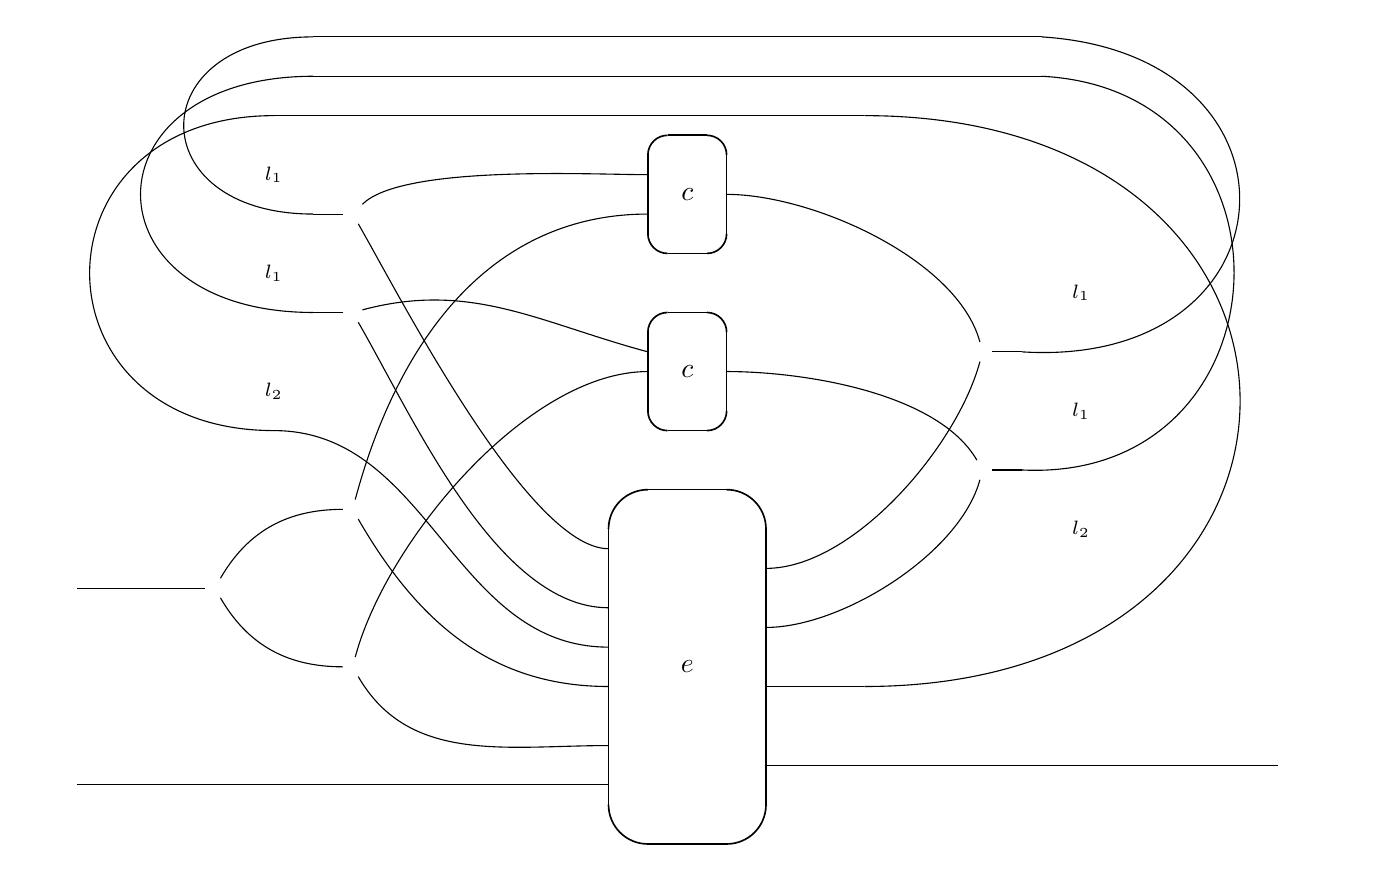 \begin{tikzpicture}
	\begin{pgfonlayer}{nodelayer}
		\node [style=none] (132) at (5, 2.25) {\scriptsize $l_1$};
		\node [style=none] (134) at (2.25, -1.25) {};
		\node [style=none] (147) at (-5.25, 2.5) {\scriptsize $l_2$};
		\node [style=none] (152) at (-5.25, 2) {};
		\node [style=none] (153) at (5, 3.75) {\scriptsize $l_1$};
		\node [style=none] (155) at (4.25, 3) {};
		\node [style=none] (156) at (5, 0.75) {\scriptsize $l_2$};
		\node [style=none] (158) at (4.25, 1.5) {};
		\node [style=none] (159) at (-5.25, 4) {\scriptsize $l_1$};
		\node [style=none] (160) at (-5.25, 5.25) {\scriptsize $l_1$};
		\node [style=none] (162) at (-4.75, 4.75) {};
		\node [style=none] (164) at (-4.75, 3.5) {};
		\node [style=none] (167) at (2.25, 6) {};
		\node [style=none] (168) at (4.5, 6.5) {};
		\node [style=none] (169) at (4.5, 7) {};
		\node [style=none] (170) at (-5.25, 6) {};
		\node [style=none] (171) at (-4.75, 6.5) {};
		\node [style=none] (172) at (-4.75, 7) {};
		\node [style=black] (173) at (-6, 0) {};
		\node [style=none] (174) at (-7.75, 0) {};
		\node [style=none] (175) at (-1, 0.75) {};
		\node [style=none] (176) at (-0.5, 1.25) {};
		\node [style=none] (177) at (-1, -2.75) {};
		\node [style=none] (178) at (1, -2.75) {};
		\node [style=none] (179) at (-0.5, -3.25) {};
		\node [style=none] (180) at (1, 0.75) {};
		\node [style=none] (181) at (0.5, -3.25) {};
		\node [style=none] (182) at (0.5, 1.25) {};
		\node [style=none] (183) at (0, -1) {$e$};
		\node [style=none] (185) at (-1, -2.5) {};
		\node [style=none] (186) at (-0.5, 2.75) {};
		\node [style=black] (187) at (-4.25, -1) {};
		\node [style=none] (188) at (-1, -2) {};
		\node [style=none] (189) at (-1.5, -1.5) {};
		\node [style=none] (192) at (1, -2.25) {};
		\node [style=none] (193) at (1, -1.25) {};
		\node [style=none] (194) at (-0.5, 3.25) {};
		\node [style=none] (195) at (-0.25, 3.5) {};
		\node [style=none] (196) at (-0.5, 2.25) {};
		\node [style=none] (197) at (0.5, 2.25) {};
		\node [style=none] (198) at (-0.25, 2) {};
		\node [style=none] (199) at (0.5, 3.25) {};
		\node [style=none] (200) at (0.25, 2) {};
		\node [style=none] (201) at (0.25, 3.5) {};
		\node [style=none] (202) at (-0.5, 4.75) {};
		\node [style=black] (203) at (-4.25, 1) {};
		\node [style=none] (204) at (-1, -1.25) {};
		\node [style=none] (205) at (-0.5, 5.5) {};
		\node [style=none] (206) at (-0.25, 5.75) {};
		\node [style=none] (207) at (-0.5, 4.5) {};
		\node [style=none] (208) at (0.5, 4.5) {};
		\node [style=none] (209) at (-0.25, 4.25) {};
		\node [style=none] (210) at (0.5, 5.5) {};
		\node [style=none] (211) at (0.25, 4.25) {};
		\node [style=none] (212) at (0.25, 5.75) {};
		\node [style=none] (213) at (0.5, 2.75) {};
		\node [style=none] (214) at (1, -0.5) {};
		\node [style=none] (215) at (0.5, 5) {};
		\node [style=none] (216) at (1, 0.25) {};
		\node [style=none] (217) at (-4.75, 0.5) {};
		\node [style=none] (218) at (-4.75, 0) {};
		\node [style=none] (221) at (7.5, -2.25) {};
		\node [style=none] (222) at (-7.75, -2.5) {};
		\node [style=none] (223) at (0, 2.75) {$c$};
		\node [style=none] (224) at (0, 5) {$c$};
		\node [style=none] (228) at (-1, -0.75) {};
		\node [style=none] (229) at (-0.5, 5.25) {};
		\node [style=none] (230) at (-0.5, 3) {};
		\node [style=black] (233) at (3.75, 3) {};
		\node [style=black] (236) at (3.75, 1.5) {};
		\node [style=black] (240) at (-4.25, 4.75) {};
		\node [style=black] (242) at (-4.25, 3.5) {};
		\node [style=none] (244) at (-1, -0.25) {};
		\node [style=none] (245) at (-1, 0.5) {};
	\end{pgfonlayer}
	\begin{pgfonlayer}{edgelayer}
		\draw [bend right=90, looseness=2.25] (134.center) to (167.center);
		\draw [bend right=90, looseness=1.75] (158.center) to (168.center);
		\draw [bend right=90, looseness=2.25] (155.center) to (169.center);
		\draw (169.center) to (172.center);
		\draw (168.center) to (171.center);
		\draw (167.center) to (170.center);
		\draw [bend right=270, looseness=2.00] (152.center) to (170.center);
		\draw [bend right=270, looseness=2.50] (164.center) to (171.center);
		\draw [bend right=270, looseness=2.50] (162.center) to (172.center);
		\draw (174.center) to (173);
		\draw [semithick, in=0, out=-90] (178.center) to (181.center);
		\draw [semithick, in=-90, out=180] (179.center) to (177.center);
		\draw [semithick, in=180, out=90] (175.center) to (176.center);
		\draw [semithick, in=90, out=0] (182.center) to (180.center);
		\draw [semithick] (176.center) to (182.center);
		\draw [semithick] (180.center) to (178.center);
		\draw [semithick] (181.center) to (179.center);
		\draw [semithick] (177.center) to (175.center);
		\draw [in=180, out=-60] (187) to (188.center);
		\draw [in=180, out=75, looseness=0.75] (187) to (186.center);
		\draw [semithick, in=0, out=-90] (197.center) to (200.center);
		\draw [semithick, in=-90, out=180] (198.center) to (196.center);
		\draw [semithick, in=180, out=90] (194.center) to (195.center);
		\draw [semithick, in=90, out=0] (201.center) to (199.center);
		\draw [semithick] (195.center) to (201.center);
		\draw [semithick] (199.center) to (197.center);
		\draw [semithick] (200.center) to (198.center);
		\draw [semithick] (196.center) to (194.center);
		\draw [in=180, out=-60] (203) to (204.center);
		\draw [in=180, out=75] (203) to (202.center);
		\draw [semithick, in=0, out=-90] (208.center) to (211.center);
		\draw [semithick, in=-90, out=180] (209.center) to (207.center);
		\draw [semithick, in=180, out=90] (205.center) to (206.center);
		\draw [semithick, in=90, out=0] (212.center) to (210.center);
		\draw [semithick] (206.center) to (212.center);
		\draw [semithick] (210.center) to (208.center);
		\draw [semithick] (211.center) to (209.center);
		\draw [semithick] (207.center) to (205.center);
		\draw (222.center) to (185.center);
		\draw [in=-105, out=0, looseness=0.75] (214.center) to (236);
		\draw [in=-105, out=0, looseness=0.75] (216.center) to (233);
		\draw [in=-180, out=45, looseness=0.50] (240) to (229.center);
		\draw [in=165, out=15] (242) to (230.center);
		\draw [in=180, out=-60, looseness=0.75] (242) to (244.center);
		\draw [in=180, out=-60, looseness=0.50] (240) to (245.center);
		\draw [in=105, out=0, looseness=0.75] (215.center) to (233);
		\draw [in=120, out=0, looseness=0.75] (213.center) to (236);
		\draw (192.center) to (221.center);
		\draw [in=-180, out=0] (193.center) to (134.center);
		\draw (233) to (155.center);
		\draw (236) to (158.center);
		\draw [in=180, out=60] (173) to (203);
		\draw [in=180, out=-60] (173) to (187);
		\draw (162.center) to (240);
		\draw (164.center) to (242);
		\draw [in=180, out=0] (152.center) to (228.center);
	\end{pgfonlayer}
\end{tikzpicture}
